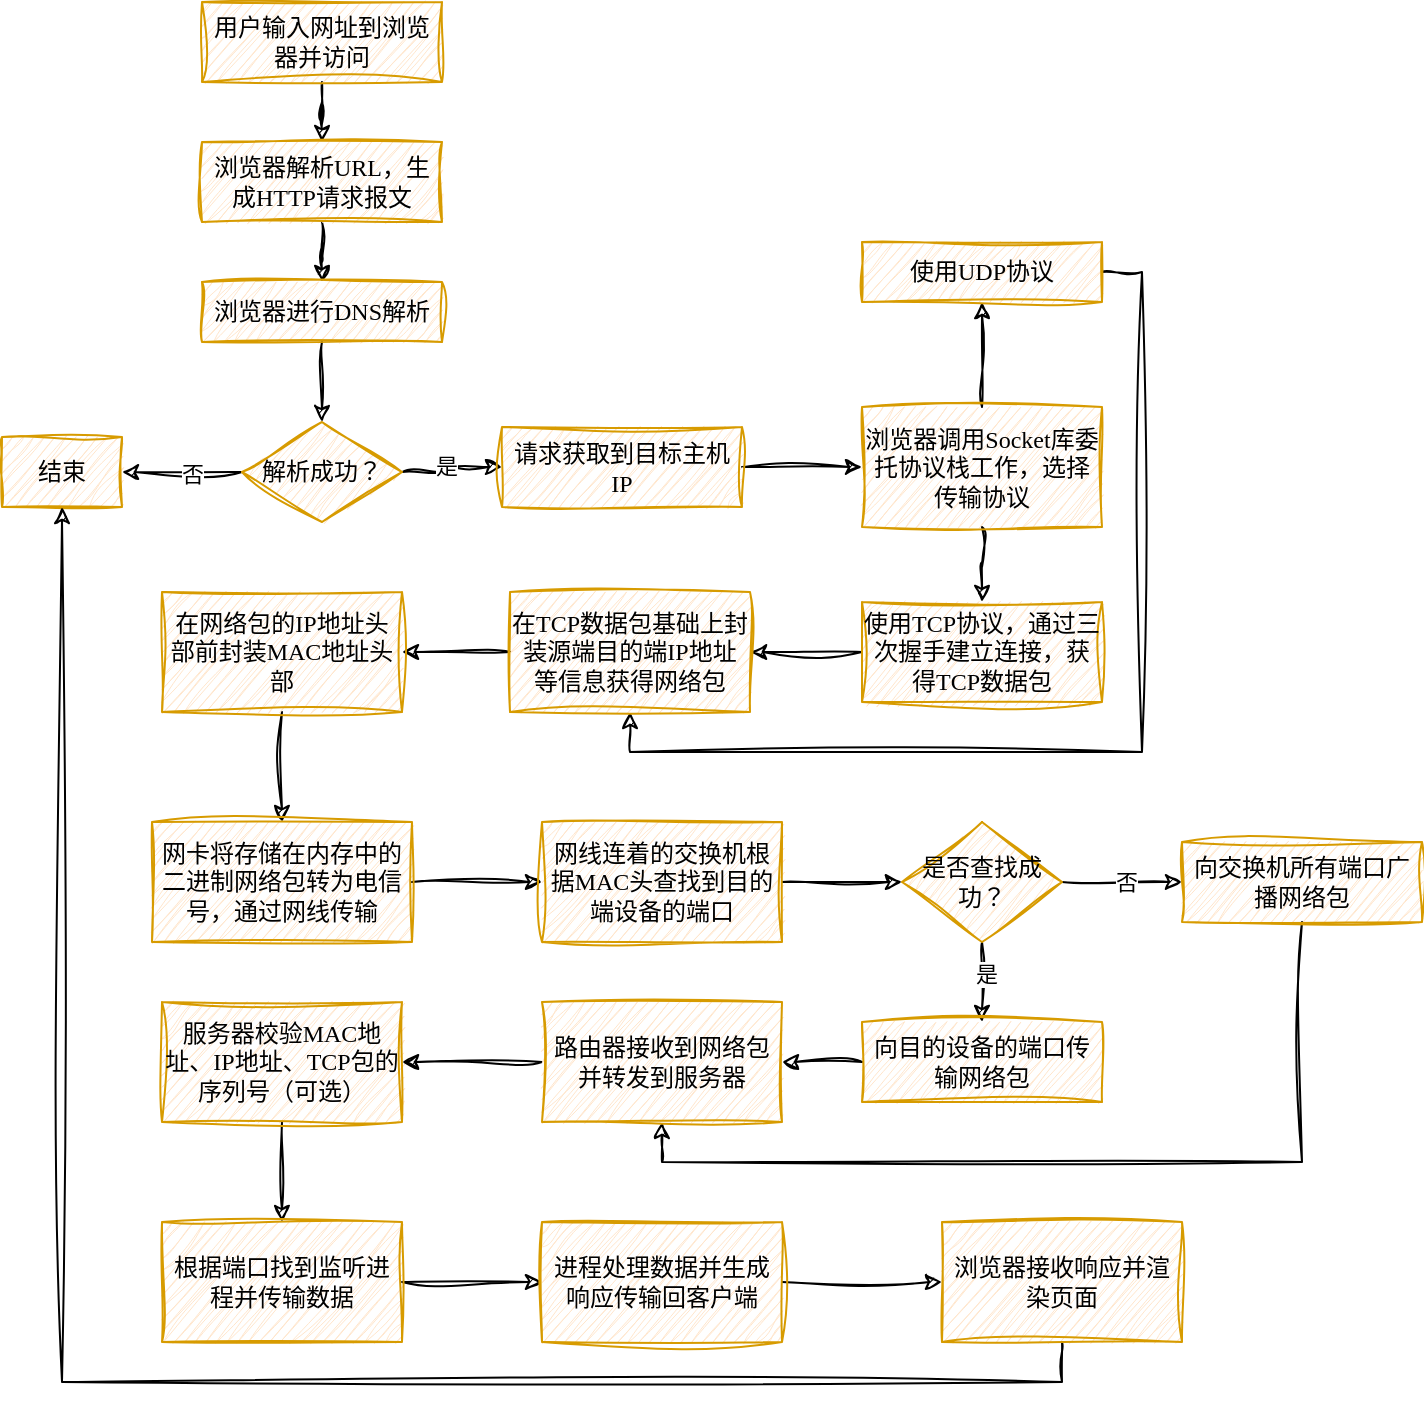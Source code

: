 <mxfile version="26.0.3">
  <diagram id="C5RBs43oDa-KdzZeNtuy" name="Page-1">
    <mxGraphModel dx="989" dy="580" grid="1" gridSize="10" guides="1" tooltips="1" connect="1" arrows="1" fold="1" page="1" pageScale="1" pageWidth="827" pageHeight="1169" math="0" shadow="0">
      <root>
        <mxCell id="WIyWlLk6GJQsqaUBKTNV-0" />
        <mxCell id="WIyWlLk6GJQsqaUBKTNV-1" parent="WIyWlLk6GJQsqaUBKTNV-0" />
        <mxCell id="q6LR0bnagClyTPZN66Ip-3" value="" style="edgeStyle=orthogonalEdgeStyle;rounded=0;orthogonalLoop=1;jettySize=auto;html=1;sketch=1;curveFitting=1;jiggle=2;" edge="1" parent="WIyWlLk6GJQsqaUBKTNV-1" source="q6LR0bnagClyTPZN66Ip-0" target="q6LR0bnagClyTPZN66Ip-2">
          <mxGeometry relative="1" as="geometry" />
        </mxCell>
        <mxCell id="q6LR0bnagClyTPZN66Ip-0" value="用户输入网址到浏览器并访问" style="whiteSpace=wrap;html=1;fontFamily=Comic Sans MS;fillColor=#ffe6cc;strokeColor=#d79b00;rounded=0;glass=0;strokeWidth=1;shadow=0;sketch=1;curveFitting=1;jiggle=2;" vertex="1" parent="WIyWlLk6GJQsqaUBKTNV-1">
          <mxGeometry x="140" y="20" width="120" height="40" as="geometry" />
        </mxCell>
        <mxCell id="q6LR0bnagClyTPZN66Ip-5" value="" style="edgeStyle=orthogonalEdgeStyle;rounded=0;orthogonalLoop=1;jettySize=auto;html=1;sketch=1;curveFitting=1;jiggle=2;" edge="1" parent="WIyWlLk6GJQsqaUBKTNV-1" source="q6LR0bnagClyTPZN66Ip-2" target="q6LR0bnagClyTPZN66Ip-4">
          <mxGeometry relative="1" as="geometry" />
        </mxCell>
        <mxCell id="q6LR0bnagClyTPZN66Ip-2" value="浏览器解析URL，生成HTTP请求报文" style="whiteSpace=wrap;html=1;fontFamily=Comic Sans MS;fillColor=#ffe6cc;strokeColor=#d79b00;rounded=0;glass=0;strokeWidth=1;shadow=0;sketch=1;curveFitting=1;jiggle=2;" vertex="1" parent="WIyWlLk6GJQsqaUBKTNV-1">
          <mxGeometry x="140" y="90" width="120" height="40" as="geometry" />
        </mxCell>
        <mxCell id="q6LR0bnagClyTPZN66Ip-7" value="" style="edgeStyle=orthogonalEdgeStyle;rounded=0;orthogonalLoop=1;jettySize=auto;html=1;sketch=1;curveFitting=1;jiggle=2;flowAnimation=0;" edge="1" parent="WIyWlLk6GJQsqaUBKTNV-1" source="q6LR0bnagClyTPZN66Ip-4" target="q6LR0bnagClyTPZN66Ip-6">
          <mxGeometry relative="1" as="geometry" />
        </mxCell>
        <mxCell id="q6LR0bnagClyTPZN66Ip-4" value="浏览器进行DNS解析" style="whiteSpace=wrap;html=1;fontFamily=Comic Sans MS;fillColor=#ffe6cc;strokeColor=#d79b00;rounded=0;glass=0;strokeWidth=1;shadow=0;sketch=1;curveFitting=1;jiggle=2;" vertex="1" parent="WIyWlLk6GJQsqaUBKTNV-1">
          <mxGeometry x="140" y="160" width="120" height="30" as="geometry" />
        </mxCell>
        <mxCell id="q6LR0bnagClyTPZN66Ip-9" value="" style="edgeStyle=orthogonalEdgeStyle;rounded=0;orthogonalLoop=1;jettySize=auto;html=1;sketch=1;curveFitting=1;jiggle=2;" edge="1" parent="WIyWlLk6GJQsqaUBKTNV-1" source="q6LR0bnagClyTPZN66Ip-6" target="q6LR0bnagClyTPZN66Ip-8">
          <mxGeometry relative="1" as="geometry" />
        </mxCell>
        <mxCell id="q6LR0bnagClyTPZN66Ip-10" value="否" style="edgeLabel;html=1;align=center;verticalAlign=middle;resizable=0;points=[];" vertex="1" connectable="0" parent="q6LR0bnagClyTPZN66Ip-9">
          <mxGeometry x="-0.145" y="1" relative="1" as="geometry">
            <mxPoint as="offset" />
          </mxGeometry>
        </mxCell>
        <mxCell id="q6LR0bnagClyTPZN66Ip-12" value="" style="edgeStyle=orthogonalEdgeStyle;rounded=0;orthogonalLoop=1;jettySize=auto;html=1;sketch=1;curveFitting=1;jiggle=2;" edge="1" parent="WIyWlLk6GJQsqaUBKTNV-1" source="q6LR0bnagClyTPZN66Ip-6" target="q6LR0bnagClyTPZN66Ip-11">
          <mxGeometry relative="1" as="geometry" />
        </mxCell>
        <mxCell id="q6LR0bnagClyTPZN66Ip-13" value="是" style="edgeLabel;html=1;align=center;verticalAlign=middle;resizable=0;points=[];" vertex="1" connectable="0" parent="q6LR0bnagClyTPZN66Ip-12">
          <mxGeometry x="-0.154" y="3" relative="1" as="geometry">
            <mxPoint as="offset" />
          </mxGeometry>
        </mxCell>
        <mxCell id="q6LR0bnagClyTPZN66Ip-6" value="解析成功？" style="rhombus;whiteSpace=wrap;html=1;fontFamily=Comic Sans MS;fillColor=#ffe6cc;strokeColor=#d79b00;rounded=0;glass=0;strokeWidth=1;shadow=0;sketch=1;curveFitting=1;jiggle=2;" vertex="1" parent="WIyWlLk6GJQsqaUBKTNV-1">
          <mxGeometry x="160" y="230" width="80" height="50" as="geometry" />
        </mxCell>
        <mxCell id="q6LR0bnagClyTPZN66Ip-8" value="结束" style="whiteSpace=wrap;html=1;fontFamily=Comic Sans MS;fillColor=#ffe6cc;strokeColor=#d79b00;rounded=0;glass=0;strokeWidth=1;shadow=0;sketch=1;curveFitting=1;jiggle=2;" vertex="1" parent="WIyWlLk6GJQsqaUBKTNV-1">
          <mxGeometry x="40" y="237.5" width="60" height="35" as="geometry" />
        </mxCell>
        <mxCell id="q6LR0bnagClyTPZN66Ip-15" value="" style="edgeStyle=orthogonalEdgeStyle;rounded=0;orthogonalLoop=1;jettySize=auto;html=1;sketch=1;curveFitting=1;jiggle=2;" edge="1" parent="WIyWlLk6GJQsqaUBKTNV-1" source="q6LR0bnagClyTPZN66Ip-11" target="q6LR0bnagClyTPZN66Ip-14">
          <mxGeometry relative="1" as="geometry" />
        </mxCell>
        <mxCell id="q6LR0bnagClyTPZN66Ip-11" value="请求获取到目标主机IP" style="whiteSpace=wrap;html=1;fontFamily=Comic Sans MS;fillColor=#ffe6cc;strokeColor=#d79b00;rounded=0;glass=0;strokeWidth=1;shadow=0;sketch=1;curveFitting=1;jiggle=2;" vertex="1" parent="WIyWlLk6GJQsqaUBKTNV-1">
          <mxGeometry x="290" y="232.5" width="120" height="40" as="geometry" />
        </mxCell>
        <mxCell id="q6LR0bnagClyTPZN66Ip-17" value="" style="edgeStyle=orthogonalEdgeStyle;rounded=0;orthogonalLoop=1;jettySize=auto;html=1;sketch=1;curveFitting=1;jiggle=2;" edge="1" parent="WIyWlLk6GJQsqaUBKTNV-1" source="q6LR0bnagClyTPZN66Ip-14" target="q6LR0bnagClyTPZN66Ip-16">
          <mxGeometry relative="1" as="geometry" />
        </mxCell>
        <mxCell id="q6LR0bnagClyTPZN66Ip-21" value="" style="edgeStyle=orthogonalEdgeStyle;rounded=0;orthogonalLoop=1;jettySize=auto;html=1;sketch=1;curveFitting=1;jiggle=2;" edge="1" parent="WIyWlLk6GJQsqaUBKTNV-1" source="q6LR0bnagClyTPZN66Ip-14" target="q6LR0bnagClyTPZN66Ip-20">
          <mxGeometry relative="1" as="geometry" />
        </mxCell>
        <mxCell id="q6LR0bnagClyTPZN66Ip-14" value="浏览器调用Socket库委托协议栈工作，选择传输协议" style="whiteSpace=wrap;html=1;fontFamily=Comic Sans MS;fillColor=#ffe6cc;strokeColor=#d79b00;rounded=0;glass=0;strokeWidth=1;shadow=0;sketch=1;curveFitting=1;jiggle=2;" vertex="1" parent="WIyWlLk6GJQsqaUBKTNV-1">
          <mxGeometry x="470" y="222.5" width="120" height="60" as="geometry" />
        </mxCell>
        <mxCell id="q6LR0bnagClyTPZN66Ip-51" style="edgeStyle=orthogonalEdgeStyle;rounded=0;orthogonalLoop=1;jettySize=auto;html=1;exitX=1;exitY=0.5;exitDx=0;exitDy=0;entryX=0.5;entryY=1;entryDx=0;entryDy=0;sketch=1;curveFitting=1;jiggle=2;" edge="1" parent="WIyWlLk6GJQsqaUBKTNV-1" source="q6LR0bnagClyTPZN66Ip-16" target="q6LR0bnagClyTPZN66Ip-22">
          <mxGeometry relative="1" as="geometry" />
        </mxCell>
        <mxCell id="q6LR0bnagClyTPZN66Ip-16" value="使用UDP协议" style="whiteSpace=wrap;html=1;fontFamily=Comic Sans MS;fillColor=#ffe6cc;strokeColor=#d79b00;rounded=0;glass=0;strokeWidth=1;shadow=0;sketch=1;curveFitting=1;jiggle=2;" vertex="1" parent="WIyWlLk6GJQsqaUBKTNV-1">
          <mxGeometry x="470" y="140" width="120" height="30" as="geometry" />
        </mxCell>
        <mxCell id="q6LR0bnagClyTPZN66Ip-23" value="" style="edgeStyle=orthogonalEdgeStyle;rounded=0;orthogonalLoop=1;jettySize=auto;html=1;sketch=1;curveFitting=1;jiggle=2;" edge="1" parent="WIyWlLk6GJQsqaUBKTNV-1" source="q6LR0bnagClyTPZN66Ip-20" target="q6LR0bnagClyTPZN66Ip-22">
          <mxGeometry relative="1" as="geometry" />
        </mxCell>
        <mxCell id="q6LR0bnagClyTPZN66Ip-20" value="使用TCP协议，通过三次握手建立连接，获得TCP数据包" style="whiteSpace=wrap;html=1;fontFamily=Comic Sans MS;fillColor=#ffe6cc;strokeColor=#d79b00;rounded=0;glass=0;strokeWidth=1;shadow=0;sketch=1;curveFitting=1;jiggle=2;" vertex="1" parent="WIyWlLk6GJQsqaUBKTNV-1">
          <mxGeometry x="470" y="320" width="120" height="50" as="geometry" />
        </mxCell>
        <mxCell id="q6LR0bnagClyTPZN66Ip-25" value="" style="edgeStyle=orthogonalEdgeStyle;rounded=0;orthogonalLoop=1;jettySize=auto;html=1;sketch=1;curveFitting=1;jiggle=2;" edge="1" parent="WIyWlLk6GJQsqaUBKTNV-1" source="q6LR0bnagClyTPZN66Ip-22" target="q6LR0bnagClyTPZN66Ip-24">
          <mxGeometry relative="1" as="geometry" />
        </mxCell>
        <mxCell id="q6LR0bnagClyTPZN66Ip-22" value="在TCP数据包基础上封装源端目的端IP地址等信息获得网络包" style="whiteSpace=wrap;html=1;fontFamily=Comic Sans MS;fillColor=#ffe6cc;strokeColor=#d79b00;rounded=0;glass=0;strokeWidth=1;shadow=0;sketch=1;curveFitting=1;jiggle=2;" vertex="1" parent="WIyWlLk6GJQsqaUBKTNV-1">
          <mxGeometry x="294" y="315" width="120" height="60" as="geometry" />
        </mxCell>
        <mxCell id="q6LR0bnagClyTPZN66Ip-27" value="" style="edgeStyle=orthogonalEdgeStyle;rounded=0;orthogonalLoop=1;jettySize=auto;html=1;sketch=1;curveFitting=1;jiggle=2;" edge="1" parent="WIyWlLk6GJQsqaUBKTNV-1" source="q6LR0bnagClyTPZN66Ip-24" target="q6LR0bnagClyTPZN66Ip-26">
          <mxGeometry relative="1" as="geometry" />
        </mxCell>
        <mxCell id="q6LR0bnagClyTPZN66Ip-24" value="在网络包的IP地址头部前封装MAC地址头部" style="whiteSpace=wrap;html=1;fontFamily=Comic Sans MS;fillColor=#ffe6cc;strokeColor=#d79b00;rounded=0;glass=0;strokeWidth=1;shadow=0;sketch=1;curveFitting=1;jiggle=2;" vertex="1" parent="WIyWlLk6GJQsqaUBKTNV-1">
          <mxGeometry x="120" y="315" width="120" height="60" as="geometry" />
        </mxCell>
        <mxCell id="q6LR0bnagClyTPZN66Ip-29" value="" style="edgeStyle=orthogonalEdgeStyle;rounded=0;orthogonalLoop=1;jettySize=auto;html=1;sketch=1;curveFitting=1;jiggle=2;" edge="1" parent="WIyWlLk6GJQsqaUBKTNV-1" source="q6LR0bnagClyTPZN66Ip-26" target="q6LR0bnagClyTPZN66Ip-28">
          <mxGeometry relative="1" as="geometry" />
        </mxCell>
        <mxCell id="q6LR0bnagClyTPZN66Ip-26" value="网卡将存储在内存中的二进制网络包转为电信号，通过网线传输" style="rounded=0;whiteSpace=wrap;html=1;fontFamily=Comic Sans MS;fillColor=#ffe6cc;strokeColor=#d79b00;glass=0;strokeWidth=1;shadow=0;sketch=1;curveFitting=1;jiggle=2;" vertex="1" parent="WIyWlLk6GJQsqaUBKTNV-1">
          <mxGeometry x="115" y="430" width="130" height="60" as="geometry" />
        </mxCell>
        <mxCell id="q6LR0bnagClyTPZN66Ip-31" value="" style="edgeStyle=orthogonalEdgeStyle;rounded=0;orthogonalLoop=1;jettySize=auto;html=1;sketch=1;curveFitting=1;jiggle=2;" edge="1" parent="WIyWlLk6GJQsqaUBKTNV-1" source="q6LR0bnagClyTPZN66Ip-28" target="q6LR0bnagClyTPZN66Ip-30">
          <mxGeometry relative="1" as="geometry" />
        </mxCell>
        <mxCell id="q6LR0bnagClyTPZN66Ip-28" value="网线连着的交换机根据MAC头查找到目的端设备的端口" style="whiteSpace=wrap;html=1;fontFamily=Comic Sans MS;fillColor=#ffe6cc;strokeColor=#d79b00;rounded=0;glass=0;strokeWidth=1;shadow=0;sketch=1;curveFitting=1;jiggle=2;" vertex="1" parent="WIyWlLk6GJQsqaUBKTNV-1">
          <mxGeometry x="310" y="430" width="120" height="60" as="geometry" />
        </mxCell>
        <mxCell id="q6LR0bnagClyTPZN66Ip-33" value="" style="edgeStyle=orthogonalEdgeStyle;rounded=0;orthogonalLoop=1;jettySize=auto;html=1;sketch=1;curveFitting=1;jiggle=2;" edge="1" parent="WIyWlLk6GJQsqaUBKTNV-1" source="q6LR0bnagClyTPZN66Ip-30" target="q6LR0bnagClyTPZN66Ip-32">
          <mxGeometry relative="1" as="geometry" />
        </mxCell>
        <mxCell id="q6LR0bnagClyTPZN66Ip-34" value="否" style="edgeLabel;html=1;align=center;verticalAlign=middle;resizable=0;points=[];" vertex="1" connectable="0" parent="q6LR0bnagClyTPZN66Ip-33">
          <mxGeometry x="0.068" relative="1" as="geometry">
            <mxPoint as="offset" />
          </mxGeometry>
        </mxCell>
        <mxCell id="q6LR0bnagClyTPZN66Ip-36" value="" style="edgeStyle=orthogonalEdgeStyle;rounded=0;orthogonalLoop=1;jettySize=auto;html=1;sketch=1;curveFitting=1;jiggle=2;" edge="1" parent="WIyWlLk6GJQsqaUBKTNV-1" source="q6LR0bnagClyTPZN66Ip-30" target="q6LR0bnagClyTPZN66Ip-35">
          <mxGeometry relative="1" as="geometry" />
        </mxCell>
        <mxCell id="q6LR0bnagClyTPZN66Ip-37" value="是" style="edgeLabel;html=1;align=center;verticalAlign=middle;resizable=0;points=[];" vertex="1" connectable="0" parent="q6LR0bnagClyTPZN66Ip-36">
          <mxGeometry x="-0.215" y="2" relative="1" as="geometry">
            <mxPoint as="offset" />
          </mxGeometry>
        </mxCell>
        <mxCell id="q6LR0bnagClyTPZN66Ip-30" value="是否查找成功？" style="rhombus;whiteSpace=wrap;html=1;fontFamily=Comic Sans MS;fillColor=#ffe6cc;strokeColor=#d79b00;rounded=0;glass=0;strokeWidth=1;shadow=0;sketch=1;curveFitting=1;jiggle=2;" vertex="1" parent="WIyWlLk6GJQsqaUBKTNV-1">
          <mxGeometry x="490" y="430" width="80" height="60" as="geometry" />
        </mxCell>
        <mxCell id="q6LR0bnagClyTPZN66Ip-40" style="edgeStyle=orthogonalEdgeStyle;rounded=0;orthogonalLoop=1;jettySize=auto;html=1;entryX=0.5;entryY=1;entryDx=0;entryDy=0;sketch=1;curveFitting=1;jiggle=2;" edge="1" parent="WIyWlLk6GJQsqaUBKTNV-1" source="q6LR0bnagClyTPZN66Ip-32" target="q6LR0bnagClyTPZN66Ip-38">
          <mxGeometry relative="1" as="geometry">
            <Array as="points">
              <mxPoint x="690" y="600" />
              <mxPoint x="370" y="600" />
            </Array>
          </mxGeometry>
        </mxCell>
        <mxCell id="q6LR0bnagClyTPZN66Ip-32" value="向交换机所有端口广播网络包" style="whiteSpace=wrap;html=1;fontFamily=Comic Sans MS;fillColor=#ffe6cc;strokeColor=#d79b00;rounded=0;glass=0;strokeWidth=1;shadow=0;sketch=1;curveFitting=1;jiggle=2;" vertex="1" parent="WIyWlLk6GJQsqaUBKTNV-1">
          <mxGeometry x="630" y="440" width="120" height="40" as="geometry" />
        </mxCell>
        <mxCell id="q6LR0bnagClyTPZN66Ip-39" value="" style="edgeStyle=orthogonalEdgeStyle;rounded=0;orthogonalLoop=1;jettySize=auto;html=1;sketch=1;curveFitting=1;jiggle=2;" edge="1" parent="WIyWlLk6GJQsqaUBKTNV-1" source="q6LR0bnagClyTPZN66Ip-35" target="q6LR0bnagClyTPZN66Ip-38">
          <mxGeometry relative="1" as="geometry" />
        </mxCell>
        <mxCell id="q6LR0bnagClyTPZN66Ip-35" value="向目的设备的端口传输网络包" style="whiteSpace=wrap;html=1;fontFamily=Comic Sans MS;fillColor=#ffe6cc;strokeColor=#d79b00;rounded=0;glass=0;strokeWidth=1;shadow=0;sketch=1;curveFitting=1;jiggle=2;" vertex="1" parent="WIyWlLk6GJQsqaUBKTNV-1">
          <mxGeometry x="470" y="530" width="120" height="40" as="geometry" />
        </mxCell>
        <mxCell id="q6LR0bnagClyTPZN66Ip-42" value="" style="edgeStyle=orthogonalEdgeStyle;rounded=0;orthogonalLoop=1;jettySize=auto;html=1;sketch=1;curveFitting=1;jiggle=2;" edge="1" parent="WIyWlLk6GJQsqaUBKTNV-1" source="q6LR0bnagClyTPZN66Ip-38" target="q6LR0bnagClyTPZN66Ip-41">
          <mxGeometry relative="1" as="geometry" />
        </mxCell>
        <mxCell id="q6LR0bnagClyTPZN66Ip-38" value="路由器接收到网络包并转发到服务器" style="whiteSpace=wrap;html=1;fontFamily=Comic Sans MS;fillColor=#ffe6cc;strokeColor=#d79b00;rounded=0;glass=0;strokeWidth=1;shadow=0;sketch=1;curveFitting=1;jiggle=2;" vertex="1" parent="WIyWlLk6GJQsqaUBKTNV-1">
          <mxGeometry x="310" y="520" width="120" height="60" as="geometry" />
        </mxCell>
        <mxCell id="q6LR0bnagClyTPZN66Ip-44" value="" style="edgeStyle=orthogonalEdgeStyle;rounded=0;orthogonalLoop=1;jettySize=auto;html=1;sketch=1;curveFitting=1;jiggle=2;" edge="1" parent="WIyWlLk6GJQsqaUBKTNV-1" source="q6LR0bnagClyTPZN66Ip-41" target="q6LR0bnagClyTPZN66Ip-43">
          <mxGeometry relative="1" as="geometry" />
        </mxCell>
        <mxCell id="q6LR0bnagClyTPZN66Ip-41" value="服务器校验MAC地址、IP地址、TCP包的序列号（可选）" style="whiteSpace=wrap;html=1;fontFamily=Comic Sans MS;fillColor=#ffe6cc;strokeColor=#d79b00;rounded=0;glass=0;strokeWidth=1;shadow=0;sketch=1;curveFitting=1;jiggle=2;" vertex="1" parent="WIyWlLk6GJQsqaUBKTNV-1">
          <mxGeometry x="120" y="520" width="120" height="60" as="geometry" />
        </mxCell>
        <mxCell id="q6LR0bnagClyTPZN66Ip-46" value="" style="edgeStyle=orthogonalEdgeStyle;rounded=0;orthogonalLoop=1;jettySize=auto;html=1;sketch=1;curveFitting=1;jiggle=2;" edge="1" parent="WIyWlLk6GJQsqaUBKTNV-1" source="q6LR0bnagClyTPZN66Ip-43" target="q6LR0bnagClyTPZN66Ip-45">
          <mxGeometry relative="1" as="geometry" />
        </mxCell>
        <mxCell id="q6LR0bnagClyTPZN66Ip-43" value="根据端口找到监听进程并传输数据" style="whiteSpace=wrap;html=1;fontFamily=Comic Sans MS;fillColor=#ffe6cc;strokeColor=#d79b00;rounded=0;glass=0;strokeWidth=1;shadow=0;sketch=1;curveFitting=1;jiggle=2;" vertex="1" parent="WIyWlLk6GJQsqaUBKTNV-1">
          <mxGeometry x="120" y="630" width="120" height="60" as="geometry" />
        </mxCell>
        <mxCell id="q6LR0bnagClyTPZN66Ip-48" value="" style="edgeStyle=orthogonalEdgeStyle;rounded=0;orthogonalLoop=1;jettySize=auto;html=1;sketch=1;curveFitting=1;jiggle=2;" edge="1" parent="WIyWlLk6GJQsqaUBKTNV-1" source="q6LR0bnagClyTPZN66Ip-45" target="q6LR0bnagClyTPZN66Ip-47">
          <mxGeometry relative="1" as="geometry" />
        </mxCell>
        <mxCell id="q6LR0bnagClyTPZN66Ip-45" value="进程处理数据并生成响应传输回客户端" style="whiteSpace=wrap;html=1;fontFamily=Comic Sans MS;fillColor=#ffe6cc;strokeColor=#d79b00;rounded=0;glass=0;strokeWidth=1;shadow=0;sketch=1;curveFitting=1;jiggle=2;" vertex="1" parent="WIyWlLk6GJQsqaUBKTNV-1">
          <mxGeometry x="310" y="630" width="120" height="60" as="geometry" />
        </mxCell>
        <mxCell id="q6LR0bnagClyTPZN66Ip-50" value="" style="edgeStyle=orthogonalEdgeStyle;rounded=0;orthogonalLoop=1;jettySize=auto;html=1;sketch=1;curveFitting=1;jiggle=2;entryX=0.5;entryY=1;entryDx=0;entryDy=0;" edge="1" parent="WIyWlLk6GJQsqaUBKTNV-1" source="q6LR0bnagClyTPZN66Ip-47" target="q6LR0bnagClyTPZN66Ip-8">
          <mxGeometry relative="1" as="geometry">
            <mxPoint x="710.0" y="660" as="targetPoint" />
            <Array as="points">
              <mxPoint x="570" y="710" />
              <mxPoint x="70" y="710" />
            </Array>
          </mxGeometry>
        </mxCell>
        <mxCell id="q6LR0bnagClyTPZN66Ip-47" value="浏览器接收响应并渲染页面" style="whiteSpace=wrap;html=1;fontFamily=Comic Sans MS;fillColor=#ffe6cc;strokeColor=#d79b00;rounded=0;glass=0;strokeWidth=1;shadow=0;sketch=1;curveFitting=1;jiggle=2;" vertex="1" parent="WIyWlLk6GJQsqaUBKTNV-1">
          <mxGeometry x="510" y="630" width="120" height="60" as="geometry" />
        </mxCell>
      </root>
    </mxGraphModel>
  </diagram>
</mxfile>
